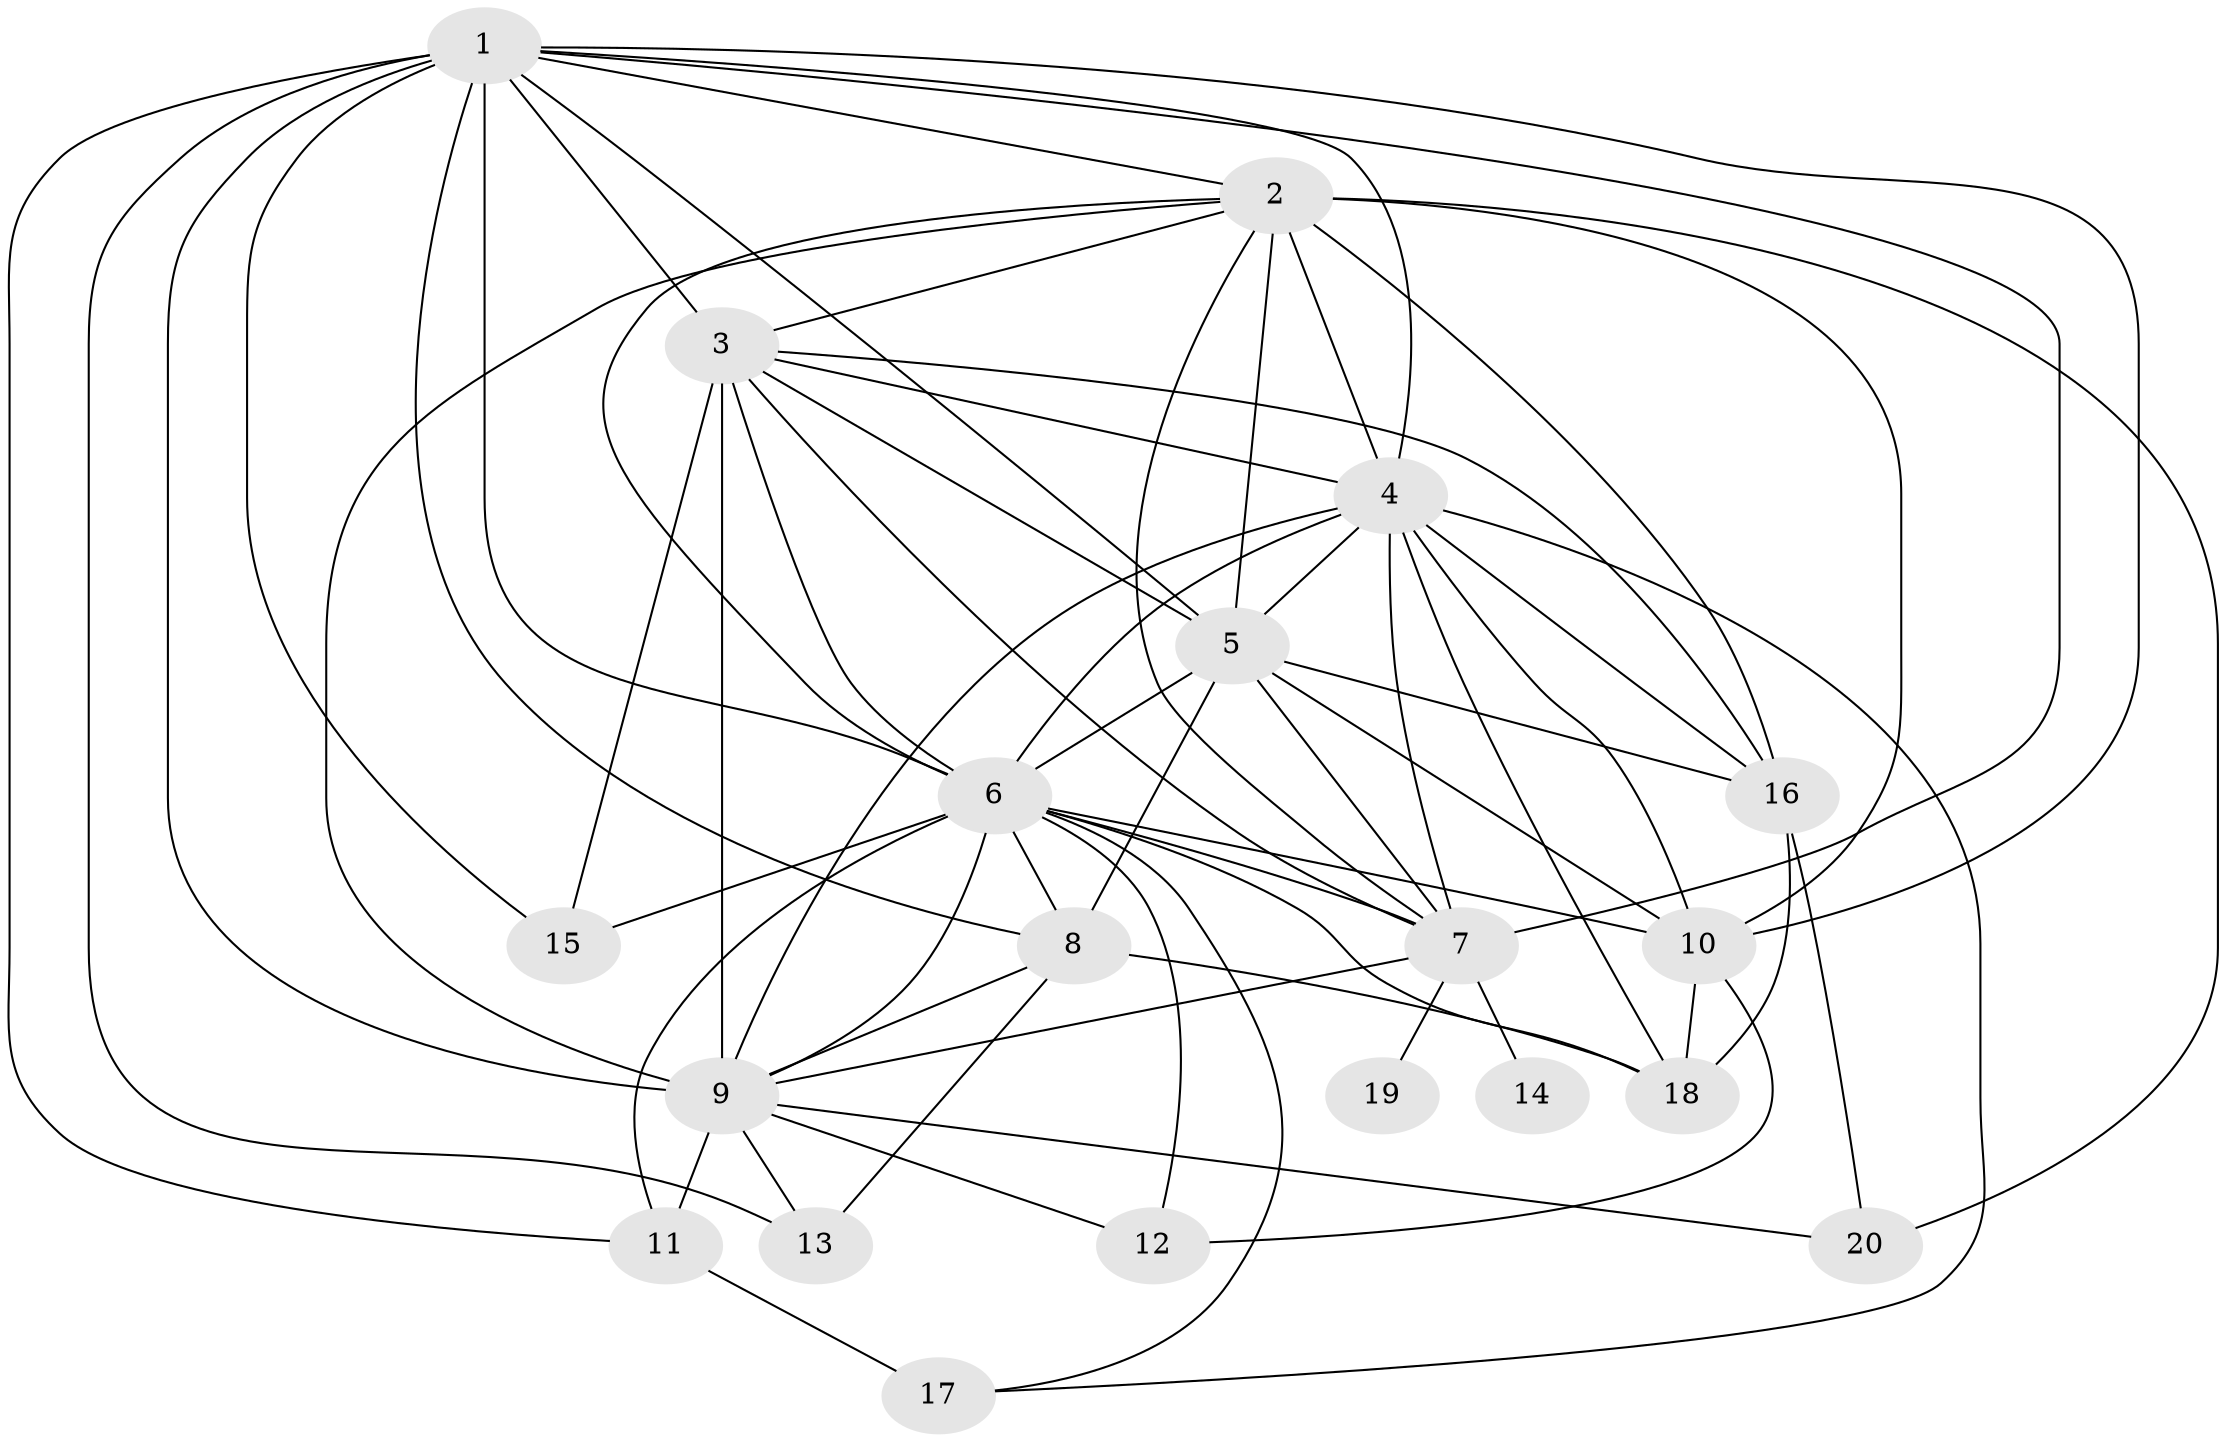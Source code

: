 // original degree distribution, {19: 0.015151515151515152, 23: 0.015151515151515152, 25: 0.015151515151515152, 15: 0.030303030303030304, 11: 0.015151515151515152, 13: 0.015151515151515152, 24: 0.015151515151515152, 14: 0.015151515151515152, 21: 0.015151515151515152, 2: 0.6060606060606061, 3: 0.16666666666666666, 5: 0.015151515151515152, 4: 0.06060606060606061}
// Generated by graph-tools (version 1.1) at 2025/49/03/04/25 22:49:47]
// undirected, 20 vertices, 65 edges
graph export_dot {
  node [color=gray90,style=filled];
  1;
  2;
  3;
  4;
  5;
  6;
  7;
  8;
  9;
  10;
  11;
  12;
  13;
  14;
  15;
  16;
  17;
  18;
  19;
  20;
  1 -- 2 [weight=2.0];
  1 -- 3 [weight=2.0];
  1 -- 4 [weight=2.0];
  1 -- 5 [weight=1.0];
  1 -- 6 [weight=3.0];
  1 -- 7 [weight=1.0];
  1 -- 8 [weight=1.0];
  1 -- 9 [weight=2.0];
  1 -- 10 [weight=1.0];
  1 -- 11 [weight=2.0];
  1 -- 13 [weight=1.0];
  1 -- 15 [weight=1.0];
  2 -- 3 [weight=2.0];
  2 -- 4 [weight=4.0];
  2 -- 5 [weight=2.0];
  2 -- 6 [weight=4.0];
  2 -- 7 [weight=3.0];
  2 -- 9 [weight=2.0];
  2 -- 10 [weight=7.0];
  2 -- 16 [weight=1.0];
  2 -- 20 [weight=1.0];
  3 -- 4 [weight=2.0];
  3 -- 5 [weight=1.0];
  3 -- 6 [weight=2.0];
  3 -- 7 [weight=1.0];
  3 -- 9 [weight=12.0];
  3 -- 15 [weight=1.0];
  3 -- 16 [weight=1.0];
  4 -- 5 [weight=3.0];
  4 -- 6 [weight=4.0];
  4 -- 7 [weight=2.0];
  4 -- 9 [weight=1.0];
  4 -- 10 [weight=1.0];
  4 -- 16 [weight=1.0];
  4 -- 17 [weight=1.0];
  4 -- 18 [weight=3.0];
  5 -- 6 [weight=2.0];
  5 -- 7 [weight=1.0];
  5 -- 8 [weight=10.0];
  5 -- 10 [weight=1.0];
  5 -- 16 [weight=1.0];
  6 -- 7 [weight=2.0];
  6 -- 8 [weight=3.0];
  6 -- 9 [weight=2.0];
  6 -- 10 [weight=3.0];
  6 -- 11 [weight=1.0];
  6 -- 12 [weight=2.0];
  6 -- 15 [weight=1.0];
  6 -- 17 [weight=1.0];
  6 -- 18 [weight=1.0];
  7 -- 9 [weight=1.0];
  7 -- 14 [weight=1.0];
  7 -- 19 [weight=1.0];
  8 -- 9 [weight=1.0];
  8 -- 13 [weight=1.0];
  8 -- 18 [weight=1.0];
  9 -- 11 [weight=3.0];
  9 -- 12 [weight=1.0];
  9 -- 13 [weight=2.0];
  9 -- 20 [weight=1.0];
  10 -- 12 [weight=1.0];
  10 -- 18 [weight=1.0];
  11 -- 17 [weight=2.0];
  16 -- 18 [weight=1.0];
  16 -- 20 [weight=1.0];
}
